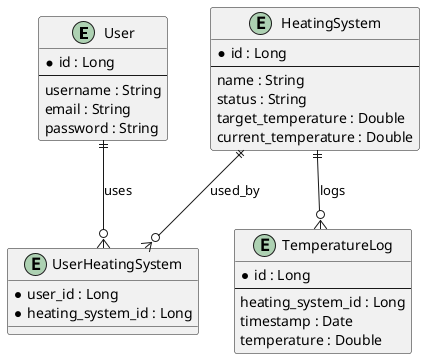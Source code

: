 @startuml
entity User {
  *id : Long
  --
  username : String
  email : String
  password : String
}

entity HeatingSystem {
  *id : Long
  --
  name : String
  status : String
  target_temperature : Double
  current_temperature : Double
}

entity TemperatureLog {
  *id : Long
  --
  heating_system_id : Long
  timestamp : Date
  temperature : Double
}

entity UserHeatingSystem {
  *user_id : Long
  *heating_system_id : Long
}

User ||--o{ UserHeatingSystem : uses
HeatingSystem ||--o{ UserHeatingSystem : used_by
HeatingSystem ||--o{ TemperatureLog : logs
@enduml